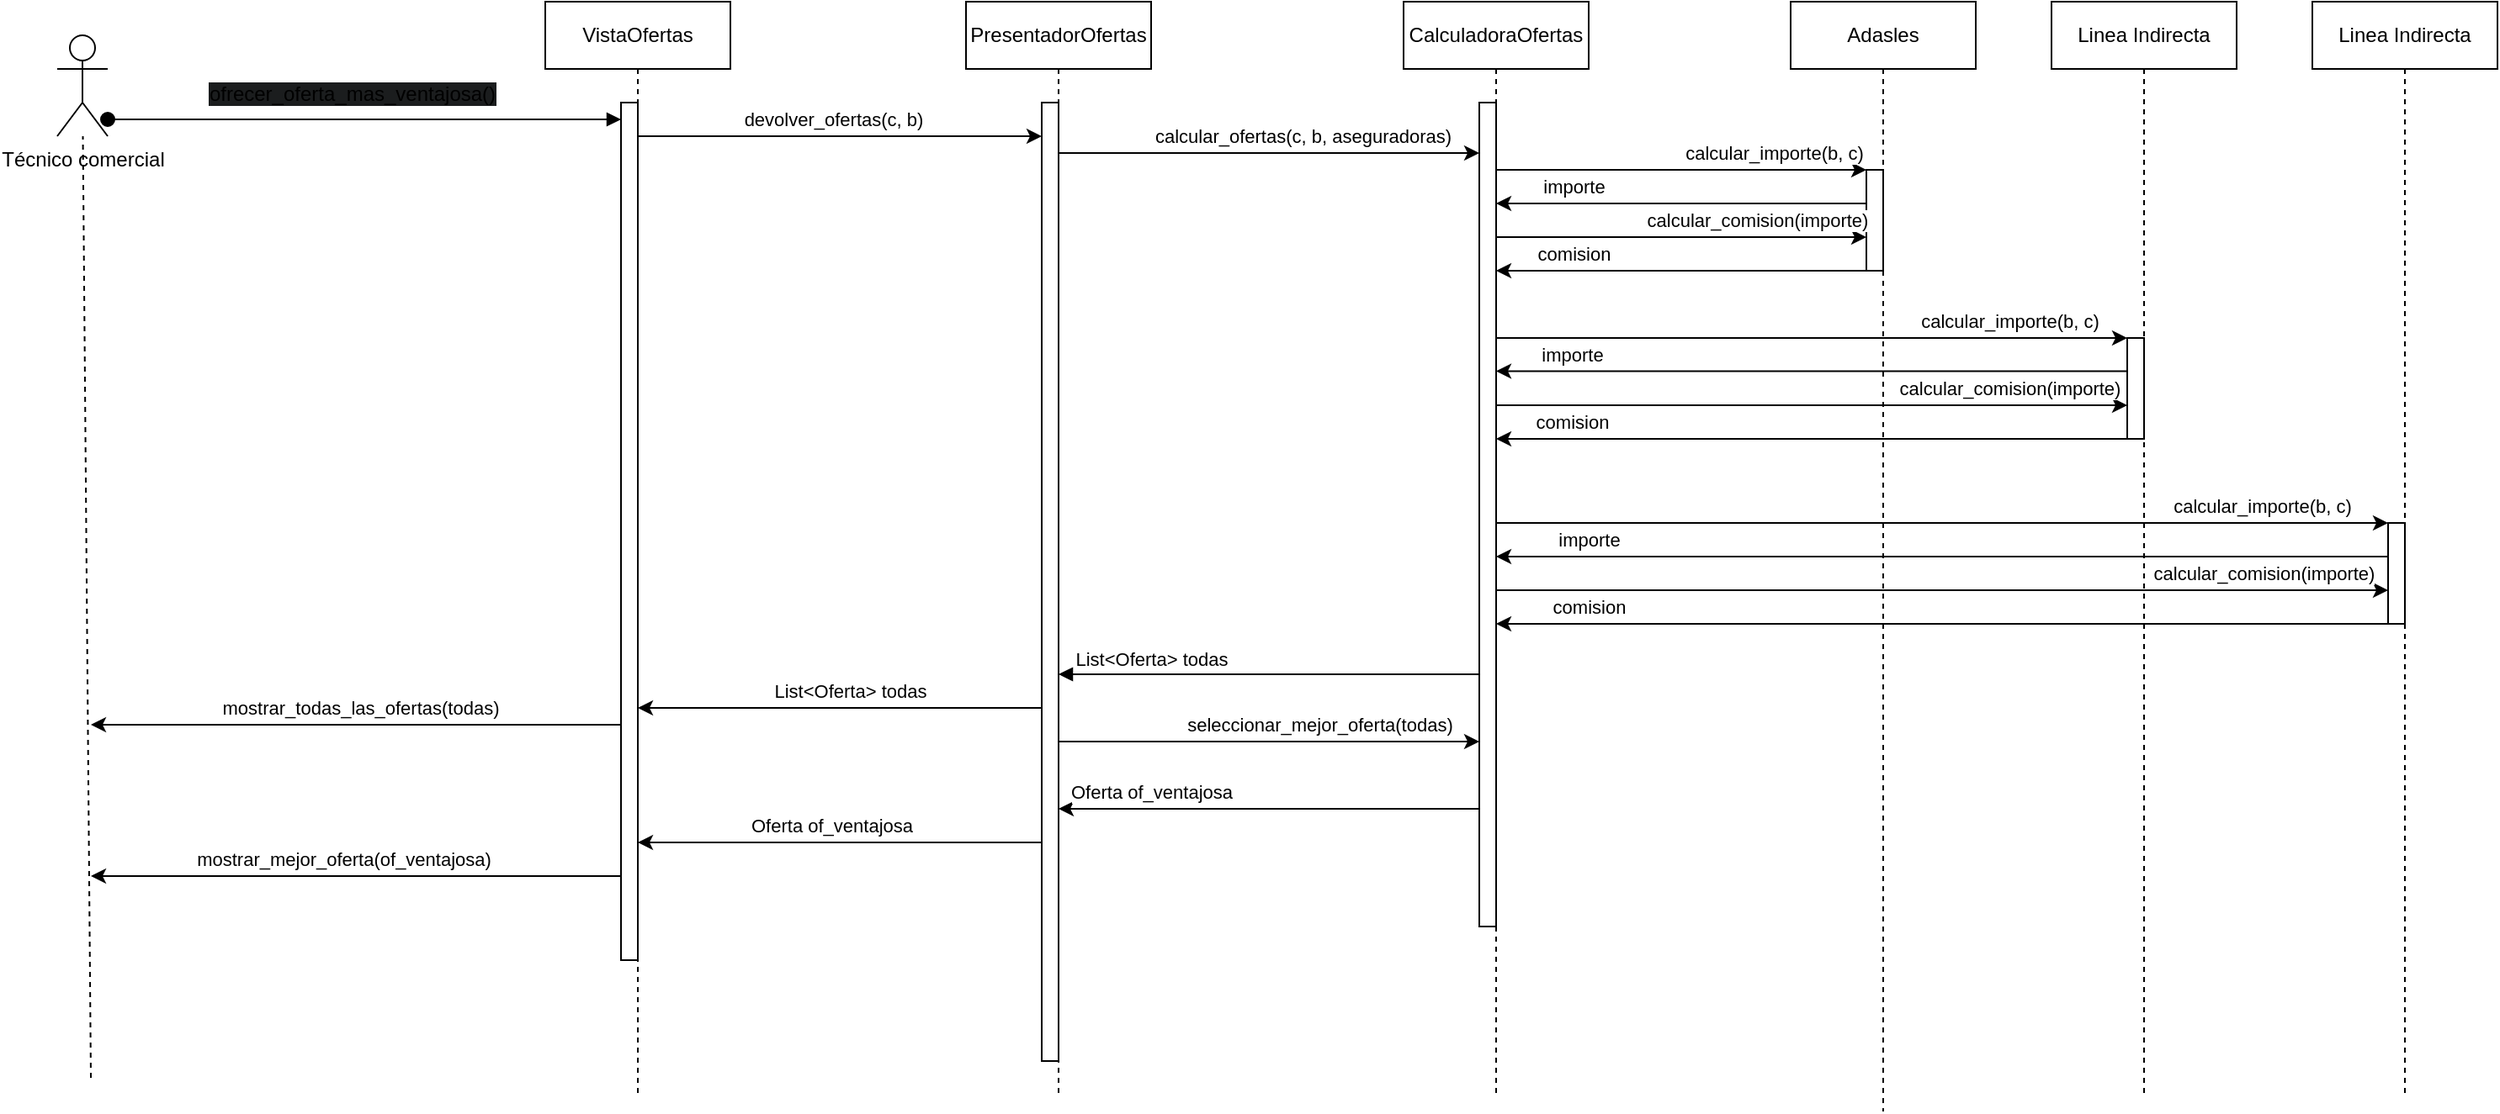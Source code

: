 <mxfile version="25.0.1">
  <diagram name="Page-1" id="2YBvvXClWsGukQMizWep">
    <mxGraphModel dx="1518" dy="731" grid="1" gridSize="10" guides="1" tooltips="1" connect="1" arrows="1" fold="1" page="1" pageScale="1" pageWidth="850" pageHeight="1100" math="0" shadow="0">
      <root>
        <mxCell id="0" />
        <mxCell id="1" parent="0" />
        <mxCell id="aM9ryv3xv72pqoxQDRHE-1" value="VistaOfertas" style="shape=umlLifeline;perimeter=lifelinePerimeter;whiteSpace=wrap;html=1;container=0;dropTarget=0;collapsible=0;recursiveResize=0;outlineConnect=0;portConstraint=eastwest;newEdgeStyle={&quot;edgeStyle&quot;:&quot;elbowEdgeStyle&quot;,&quot;elbow&quot;:&quot;vertical&quot;,&quot;curved&quot;:0,&quot;rounded&quot;:0};" parent="1" vertex="1">
          <mxGeometry x="350" y="50" width="110" height="650" as="geometry" />
        </mxCell>
        <mxCell id="2yXD6Xv8jbXRarfwbv0k-47" style="edgeStyle=elbowEdgeStyle;rounded=0;orthogonalLoop=1;jettySize=auto;html=1;elbow=vertical;curved=0;" edge="1" parent="aM9ryv3xv72pqoxQDRHE-1" source="aM9ryv3xv72pqoxQDRHE-2">
          <mxGeometry relative="1" as="geometry">
            <mxPoint x="-270" y="430" as="targetPoint" />
            <Array as="points">
              <mxPoint x="-100" y="430" />
            </Array>
          </mxGeometry>
        </mxCell>
        <mxCell id="2yXD6Xv8jbXRarfwbv0k-50" value="mostrar_todas_las_ofertas(todas)" style="edgeLabel;html=1;align=center;verticalAlign=middle;resizable=0;points=[];" vertex="1" connectable="0" parent="2yXD6Xv8jbXRarfwbv0k-47">
          <mxGeometry x="0.391" y="-4" relative="1" as="geometry">
            <mxPoint x="64" y="-6" as="offset" />
          </mxGeometry>
        </mxCell>
        <mxCell id="2yXD6Xv8jbXRarfwbv0k-51" style="edgeStyle=elbowEdgeStyle;rounded=0;orthogonalLoop=1;jettySize=auto;html=1;elbow=vertical;curved=0;" edge="1" parent="aM9ryv3xv72pqoxQDRHE-1" source="aM9ryv3xv72pqoxQDRHE-2">
          <mxGeometry relative="1" as="geometry">
            <mxPoint x="-270" y="520" as="targetPoint" />
            <Array as="points">
              <mxPoint x="-112" y="520" />
            </Array>
          </mxGeometry>
        </mxCell>
        <mxCell id="2yXD6Xv8jbXRarfwbv0k-52" value="mostrar_mejor_oferta(of_ventajosa)" style="edgeLabel;html=1;align=center;verticalAlign=middle;resizable=0;points=[];" vertex="1" connectable="0" parent="2yXD6Xv8jbXRarfwbv0k-51">
          <mxGeometry x="0.498" y="-1" relative="1" as="geometry">
            <mxPoint x="71" y="-9" as="offset" />
          </mxGeometry>
        </mxCell>
        <mxCell id="aM9ryv3xv72pqoxQDRHE-2" value="" style="html=1;points=[];perimeter=orthogonalPerimeter;outlineConnect=0;targetShapes=umlLifeline;portConstraint=eastwest;newEdgeStyle={&quot;edgeStyle&quot;:&quot;elbowEdgeStyle&quot;,&quot;elbow&quot;:&quot;vertical&quot;,&quot;curved&quot;:0,&quot;rounded&quot;:0};" parent="aM9ryv3xv72pqoxQDRHE-1" vertex="1">
          <mxGeometry x="45" y="60" width="10" height="510" as="geometry" />
        </mxCell>
        <mxCell id="aM9ryv3xv72pqoxQDRHE-5" value="CalculadoraOfertas" style="shape=umlLifeline;perimeter=lifelinePerimeter;whiteSpace=wrap;html=1;container=0;dropTarget=0;collapsible=0;recursiveResize=0;outlineConnect=0;portConstraint=eastwest;newEdgeStyle={&quot;edgeStyle&quot;:&quot;elbowEdgeStyle&quot;,&quot;elbow&quot;:&quot;vertical&quot;,&quot;curved&quot;:0,&quot;rounded&quot;:0};" parent="1" vertex="1">
          <mxGeometry x="860" y="50" width="110" height="650" as="geometry" />
        </mxCell>
        <mxCell id="aM9ryv3xv72pqoxQDRHE-6" value="" style="html=1;points=[];perimeter=orthogonalPerimeter;outlineConnect=0;targetShapes=umlLifeline;portConstraint=eastwest;newEdgeStyle={&quot;edgeStyle&quot;:&quot;elbowEdgeStyle&quot;,&quot;elbow&quot;:&quot;vertical&quot;,&quot;curved&quot;:0,&quot;rounded&quot;:0};" parent="aM9ryv3xv72pqoxQDRHE-5" vertex="1">
          <mxGeometry x="45" y="60" width="10" height="490" as="geometry" />
        </mxCell>
        <mxCell id="aM9ryv3xv72pqoxQDRHE-9" value="List&amp;lt;Oferta&amp;gt; todas" style="html=1;verticalAlign=bottom;endArrow=block;edgeStyle=elbowEdgeStyle;elbow=vertical;curved=0;rounded=0;" parent="1" source="aM9ryv3xv72pqoxQDRHE-6" target="2yXD6Xv8jbXRarfwbv0k-9" edge="1">
          <mxGeometry x="0.56" relative="1" as="geometry">
            <mxPoint x="905" y="450" as="sourcePoint" />
            <Array as="points">
              <mxPoint x="710" y="450" />
            </Array>
            <mxPoint x="655" y="450" as="targetPoint" />
            <mxPoint as="offset" />
          </mxGeometry>
        </mxCell>
        <mxCell id="cOWYxdm6_lhmXJ0_dmTx-1" value="Técnico comercial" style="shape=umlActor;verticalLabelPosition=bottom;verticalAlign=top;html=1;outlineConnect=0;" parent="1" vertex="1">
          <mxGeometry x="60" y="70" width="30" height="60" as="geometry" />
        </mxCell>
        <mxCell id="aM9ryv3xv72pqoxQDRHE-3" value="" style="html=1;verticalAlign=bottom;startArrow=oval;endArrow=block;startSize=8;edgeStyle=elbowEdgeStyle;elbow=vertical;curved=0;rounded=0;align=center;" parent="1" source="cOWYxdm6_lhmXJ0_dmTx-1" target="aM9ryv3xv72pqoxQDRHE-2" edge="1">
          <mxGeometry relative="1" as="geometry">
            <mxPoint x="345" y="120" as="sourcePoint" />
          </mxGeometry>
        </mxCell>
        <mxCell id="vEOcS_Cira35Fy7nfNPu-2" value="&lt;div style=&quot;text-align: justify;&quot;&gt;&lt;span style=&quot;font-size: 12px; background-color: rgb(27, 29, 30); text-wrap: wrap;&quot;&gt;ofrecer_oferta_mas_ventajosa()&lt;br&gt;&lt;/span&gt;&lt;/div&gt;" style="edgeLabel;html=1;align=center;verticalAlign=middle;resizable=0;points=[];" parent="aM9ryv3xv72pqoxQDRHE-3" vertex="1" connectable="0">
          <mxGeometry x="-0.074" y="3" relative="1" as="geometry">
            <mxPoint x="4" y="-12" as="offset" />
          </mxGeometry>
        </mxCell>
        <mxCell id="2yXD6Xv8jbXRarfwbv0k-1" value="Adasles" style="shape=umlLifeline;perimeter=lifelinePerimeter;whiteSpace=wrap;html=1;container=0;dropTarget=0;collapsible=0;recursiveResize=0;outlineConnect=0;portConstraint=eastwest;newEdgeStyle={&quot;edgeStyle&quot;:&quot;elbowEdgeStyle&quot;,&quot;elbow&quot;:&quot;vertical&quot;,&quot;curved&quot;:0,&quot;rounded&quot;:0};" vertex="1" parent="1">
          <mxGeometry x="1090" y="50" width="110" height="660" as="geometry" />
        </mxCell>
        <mxCell id="2yXD6Xv8jbXRarfwbv0k-2" value="" style="html=1;points=[];perimeter=orthogonalPerimeter;outlineConnect=0;targetShapes=umlLifeline;portConstraint=eastwest;newEdgeStyle={&quot;edgeStyle&quot;:&quot;elbowEdgeStyle&quot;,&quot;elbow&quot;:&quot;vertical&quot;,&quot;curved&quot;:0,&quot;rounded&quot;:0};" vertex="1" parent="2yXD6Xv8jbXRarfwbv0k-1">
          <mxGeometry x="45" y="100" width="10" height="60" as="geometry" />
        </mxCell>
        <mxCell id="2yXD6Xv8jbXRarfwbv0k-3" style="edgeStyle=elbowEdgeStyle;rounded=0;orthogonalLoop=1;jettySize=auto;html=1;elbow=vertical;curved=0;" edge="1" parent="1" source="2yXD6Xv8jbXRarfwbv0k-9" target="aM9ryv3xv72pqoxQDRHE-6">
          <mxGeometry relative="1" as="geometry">
            <mxPoint x="650" y="130" as="sourcePoint" />
            <mxPoint x="870" y="130" as="targetPoint" />
            <Array as="points">
              <mxPoint x="765" y="140" />
            </Array>
          </mxGeometry>
        </mxCell>
        <mxCell id="2yXD6Xv8jbXRarfwbv0k-5" value="calcular_ofertas(c, b, aseguradoras)" style="edgeLabel;html=1;align=center;verticalAlign=middle;resizable=0;points=[];" vertex="1" connectable="0" parent="2yXD6Xv8jbXRarfwbv0k-3">
          <mxGeometry x="-0.223" y="-2" relative="1" as="geometry">
            <mxPoint x="48" y="-12" as="offset" />
          </mxGeometry>
        </mxCell>
        <mxCell id="2yXD6Xv8jbXRarfwbv0k-4" style="edgeStyle=elbowEdgeStyle;rounded=0;orthogonalLoop=1;jettySize=auto;html=1;elbow=horizontal;curved=0;" edge="1" parent="1" source="aM9ryv3xv72pqoxQDRHE-6" target="2yXD6Xv8jbXRarfwbv0k-2">
          <mxGeometry relative="1" as="geometry">
            <mxPoint x="1010" y="130" as="targetPoint" />
            <Array as="points">
              <mxPoint x="1020" y="150" />
            </Array>
          </mxGeometry>
        </mxCell>
        <mxCell id="2yXD6Xv8jbXRarfwbv0k-26" value="calcular_importe(b, c)" style="edgeLabel;html=1;align=center;verticalAlign=middle;resizable=0;points=[];" vertex="1" connectable="0" parent="2yXD6Xv8jbXRarfwbv0k-4">
          <mxGeometry x="0.236" y="2" relative="1" as="geometry">
            <mxPoint x="29" y="-8" as="offset" />
          </mxGeometry>
        </mxCell>
        <mxCell id="2yXD6Xv8jbXRarfwbv0k-8" value="PresentadorOfertas" style="shape=umlLifeline;perimeter=lifelinePerimeter;whiteSpace=wrap;html=1;container=0;dropTarget=0;collapsible=0;recursiveResize=0;outlineConnect=0;portConstraint=eastwest;newEdgeStyle={&quot;edgeStyle&quot;:&quot;elbowEdgeStyle&quot;,&quot;elbow&quot;:&quot;vertical&quot;,&quot;curved&quot;:0,&quot;rounded&quot;:0};" vertex="1" parent="1">
          <mxGeometry x="600" y="50" width="110" height="650" as="geometry" />
        </mxCell>
        <mxCell id="2yXD6Xv8jbXRarfwbv0k-9" value="" style="html=1;points=[];perimeter=orthogonalPerimeter;outlineConnect=0;targetShapes=umlLifeline;portConstraint=eastwest;newEdgeStyle={&quot;edgeStyle&quot;:&quot;elbowEdgeStyle&quot;,&quot;elbow&quot;:&quot;vertical&quot;,&quot;curved&quot;:0,&quot;rounded&quot;:0};" vertex="1" parent="2yXD6Xv8jbXRarfwbv0k-8">
          <mxGeometry x="45" y="60" width="10" height="570" as="geometry" />
        </mxCell>
        <mxCell id="2yXD6Xv8jbXRarfwbv0k-12" style="edgeStyle=elbowEdgeStyle;rounded=0;orthogonalLoop=1;jettySize=auto;html=1;elbow=vertical;curved=0;" edge="1" parent="1" source="aM9ryv3xv72pqoxQDRHE-2" target="2yXD6Xv8jbXRarfwbv0k-9">
          <mxGeometry relative="1" as="geometry">
            <Array as="points">
              <mxPoint x="530" y="130" />
            </Array>
          </mxGeometry>
        </mxCell>
        <mxCell id="2yXD6Xv8jbXRarfwbv0k-13" value="devolver_ofertas(c, b)" style="edgeLabel;html=1;align=center;verticalAlign=middle;resizable=0;points=[];" vertex="1" connectable="0" parent="2yXD6Xv8jbXRarfwbv0k-12">
          <mxGeometry x="-0.202" relative="1" as="geometry">
            <mxPoint x="20" y="-10" as="offset" />
          </mxGeometry>
        </mxCell>
        <mxCell id="2yXD6Xv8jbXRarfwbv0k-14" style="edgeStyle=elbowEdgeStyle;rounded=0;orthogonalLoop=1;jettySize=auto;html=1;elbow=vertical;curved=0;" edge="1" parent="1" source="2yXD6Xv8jbXRarfwbv0k-2" target="aM9ryv3xv72pqoxQDRHE-6">
          <mxGeometry relative="1" as="geometry">
            <mxPoint x="1135" y="170" as="sourcePoint" />
            <mxPoint x="914.929" y="170" as="targetPoint" />
            <Array as="points">
              <mxPoint x="1050" y="170" />
            </Array>
          </mxGeometry>
        </mxCell>
        <mxCell id="2yXD6Xv8jbXRarfwbv0k-15" value="importe" style="edgeLabel;html=1;align=center;verticalAlign=middle;resizable=0;points=[];" vertex="1" connectable="0" parent="2yXD6Xv8jbXRarfwbv0k-14">
          <mxGeometry x="0.215" y="2" relative="1" as="geometry">
            <mxPoint x="-41" y="-12" as="offset" />
          </mxGeometry>
        </mxCell>
        <mxCell id="2yXD6Xv8jbXRarfwbv0k-17" value="Linea Indirecta" style="shape=umlLifeline;perimeter=lifelinePerimeter;whiteSpace=wrap;html=1;container=0;dropTarget=0;collapsible=0;recursiveResize=0;outlineConnect=0;portConstraint=eastwest;newEdgeStyle={&quot;edgeStyle&quot;:&quot;elbowEdgeStyle&quot;,&quot;elbow&quot;:&quot;vertical&quot;,&quot;curved&quot;:0,&quot;rounded&quot;:0};" vertex="1" parent="1">
          <mxGeometry x="1245" y="50" width="110" height="650" as="geometry" />
        </mxCell>
        <mxCell id="2yXD6Xv8jbXRarfwbv0k-18" value="" style="html=1;points=[];perimeter=orthogonalPerimeter;outlineConnect=0;targetShapes=umlLifeline;portConstraint=eastwest;newEdgeStyle={&quot;edgeStyle&quot;:&quot;elbowEdgeStyle&quot;,&quot;elbow&quot;:&quot;vertical&quot;,&quot;curved&quot;:0,&quot;rounded&quot;:0};" vertex="1" parent="2yXD6Xv8jbXRarfwbv0k-17">
          <mxGeometry x="45" y="200" width="10" height="60" as="geometry" />
        </mxCell>
        <mxCell id="2yXD6Xv8jbXRarfwbv0k-19" style="edgeStyle=elbowEdgeStyle;rounded=0;orthogonalLoop=1;jettySize=auto;html=1;elbow=horizontal;curved=0;" edge="1" parent="1" target="2yXD6Xv8jbXRarfwbv0k-18" source="aM9ryv3xv72pqoxQDRHE-6">
          <mxGeometry relative="1" as="geometry">
            <mxPoint x="909.999" y="250" as="sourcePoint" />
            <mxPoint x="1285.07" y="250" as="targetPoint" />
            <Array as="points">
              <mxPoint x="1030.07" y="250" />
            </Array>
          </mxGeometry>
        </mxCell>
        <mxCell id="2yXD6Xv8jbXRarfwbv0k-20" value="calcular_importe(b, c)" style="edgeLabel;html=1;align=center;verticalAlign=middle;resizable=0;points=[];" vertex="1" connectable="0" parent="2yXD6Xv8jbXRarfwbv0k-19">
          <mxGeometry x="0.21" y="1" relative="1" as="geometry">
            <mxPoint x="78" y="-9" as="offset" />
          </mxGeometry>
        </mxCell>
        <mxCell id="2yXD6Xv8jbXRarfwbv0k-21" style="edgeStyle=elbowEdgeStyle;rounded=0;orthogonalLoop=1;jettySize=auto;html=1;elbow=vertical;curved=0;" edge="1" parent="1" source="2yXD6Xv8jbXRarfwbv0k-18" target="aM9ryv3xv72pqoxQDRHE-6">
          <mxGeometry relative="1" as="geometry">
            <mxPoint x="1060" y="269.71" as="targetPoint" />
            <Array as="points">
              <mxPoint x="1195" y="269.71" />
            </Array>
            <mxPoint x="1280" y="269.71" as="sourcePoint" />
          </mxGeometry>
        </mxCell>
        <mxCell id="2yXD6Xv8jbXRarfwbv0k-22" value="importe" style="edgeLabel;html=1;align=center;verticalAlign=middle;resizable=0;points=[];" vertex="1" connectable="0" parent="2yXD6Xv8jbXRarfwbv0k-21">
          <mxGeometry x="0.215" y="2" relative="1" as="geometry">
            <mxPoint x="-102" y="-12" as="offset" />
          </mxGeometry>
        </mxCell>
        <mxCell id="2yXD6Xv8jbXRarfwbv0k-24" style="edgeStyle=elbowEdgeStyle;rounded=0;orthogonalLoop=1;jettySize=auto;html=1;elbow=horizontal;curved=0;" edge="1" parent="1" source="aM9ryv3xv72pqoxQDRHE-6" target="2yXD6Xv8jbXRarfwbv0k-2">
          <mxGeometry relative="1" as="geometry">
            <mxPoint x="915" y="190" as="sourcePoint" />
            <mxPoint x="1135" y="190" as="targetPoint" />
            <Array as="points">
              <mxPoint x="1025" y="190" />
            </Array>
          </mxGeometry>
        </mxCell>
        <mxCell id="2yXD6Xv8jbXRarfwbv0k-25" value="calcular_comision(importe)" style="edgeLabel;html=1;align=center;verticalAlign=middle;resizable=0;points=[];" vertex="1" connectable="0" parent="2yXD6Xv8jbXRarfwbv0k-24">
          <mxGeometry x="0.21" y="1" relative="1" as="geometry">
            <mxPoint x="22" y="-9" as="offset" />
          </mxGeometry>
        </mxCell>
        <mxCell id="2yXD6Xv8jbXRarfwbv0k-27" style="edgeStyle=elbowEdgeStyle;rounded=0;orthogonalLoop=1;jettySize=auto;html=1;elbow=vertical;curved=0;" edge="1" parent="1" source="2yXD6Xv8jbXRarfwbv0k-2" target="aM9ryv3xv72pqoxQDRHE-6">
          <mxGeometry relative="1" as="geometry">
            <mxPoint x="1135" y="210" as="sourcePoint" />
            <mxPoint x="915" y="210" as="targetPoint" />
            <Array as="points">
              <mxPoint x="1060" y="210" />
            </Array>
          </mxGeometry>
        </mxCell>
        <mxCell id="2yXD6Xv8jbXRarfwbv0k-28" value="comision" style="edgeLabel;html=1;align=center;verticalAlign=middle;resizable=0;points=[];" vertex="1" connectable="0" parent="2yXD6Xv8jbXRarfwbv0k-27">
          <mxGeometry x="0.215" y="2" relative="1" as="geometry">
            <mxPoint x="-41" y="-12" as="offset" />
          </mxGeometry>
        </mxCell>
        <mxCell id="2yXD6Xv8jbXRarfwbv0k-29" style="edgeStyle=elbowEdgeStyle;rounded=0;orthogonalLoop=1;jettySize=auto;html=1;elbow=horizontal;curved=0;" edge="1" parent="1" source="aM9ryv3xv72pqoxQDRHE-6" target="2yXD6Xv8jbXRarfwbv0k-18">
          <mxGeometry relative="1" as="geometry">
            <mxPoint x="909.999" y="280" as="sourcePoint" />
            <mxPoint x="1285.07" y="280" as="targetPoint" />
            <Array as="points">
              <mxPoint x="1030" y="290" />
            </Array>
          </mxGeometry>
        </mxCell>
        <mxCell id="2yXD6Xv8jbXRarfwbv0k-30" value="calcular_comision(importe)" style="edgeLabel;html=1;align=center;verticalAlign=middle;resizable=0;points=[];" vertex="1" connectable="0" parent="2yXD6Xv8jbXRarfwbv0k-29">
          <mxGeometry x="0.21" y="1" relative="1" as="geometry">
            <mxPoint x="78" y="-9" as="offset" />
          </mxGeometry>
        </mxCell>
        <mxCell id="2yXD6Xv8jbXRarfwbv0k-31" style="edgeStyle=elbowEdgeStyle;rounded=0;orthogonalLoop=1;jettySize=auto;html=1;elbow=vertical;curved=0;" edge="1" parent="1" source="2yXD6Xv8jbXRarfwbv0k-18" target="aM9ryv3xv72pqoxQDRHE-6">
          <mxGeometry relative="1" as="geometry">
            <mxPoint x="920" y="310.29" as="targetPoint" />
            <Array as="points">
              <mxPoint x="1130" y="310" />
              <mxPoint x="1260" y="320" />
            </Array>
            <mxPoint x="1295" y="310.29" as="sourcePoint" />
          </mxGeometry>
        </mxCell>
        <mxCell id="2yXD6Xv8jbXRarfwbv0k-34" value="comision" style="edgeLabel;html=1;align=center;verticalAlign=middle;resizable=0;points=[];" vertex="1" connectable="0" parent="2yXD6Xv8jbXRarfwbv0k-31">
          <mxGeometry x="0.064" y="-2" relative="1" as="geometry">
            <mxPoint x="-131" y="-8" as="offset" />
          </mxGeometry>
        </mxCell>
        <mxCell id="2yXD6Xv8jbXRarfwbv0k-35" value="Linea Indirecta" style="shape=umlLifeline;perimeter=lifelinePerimeter;whiteSpace=wrap;html=1;container=0;dropTarget=0;collapsible=0;recursiveResize=0;outlineConnect=0;portConstraint=eastwest;newEdgeStyle={&quot;edgeStyle&quot;:&quot;elbowEdgeStyle&quot;,&quot;elbow&quot;:&quot;vertical&quot;,&quot;curved&quot;:0,&quot;rounded&quot;:0};" vertex="1" parent="1">
          <mxGeometry x="1400" y="50" width="110" height="650" as="geometry" />
        </mxCell>
        <mxCell id="2yXD6Xv8jbXRarfwbv0k-36" value="" style="html=1;points=[];perimeter=orthogonalPerimeter;outlineConnect=0;targetShapes=umlLifeline;portConstraint=eastwest;newEdgeStyle={&quot;edgeStyle&quot;:&quot;elbowEdgeStyle&quot;,&quot;elbow&quot;:&quot;vertical&quot;,&quot;curved&quot;:0,&quot;rounded&quot;:0};" vertex="1" parent="2yXD6Xv8jbXRarfwbv0k-35">
          <mxGeometry x="45" y="310" width="10" height="60" as="geometry" />
        </mxCell>
        <mxCell id="2yXD6Xv8jbXRarfwbv0k-37" style="edgeStyle=elbowEdgeStyle;rounded=0;orthogonalLoop=1;jettySize=auto;html=1;elbow=vertical;curved=0;" edge="1" parent="1" source="aM9ryv3xv72pqoxQDRHE-6" target="2yXD6Xv8jbXRarfwbv0k-36">
          <mxGeometry relative="1" as="geometry">
            <mxPoint x="915" y="400" as="sourcePoint" />
            <Array as="points">
              <mxPoint x="1180" y="400" />
            </Array>
          </mxGeometry>
        </mxCell>
        <mxCell id="2yXD6Xv8jbXRarfwbv0k-40" value="calcular_comision(importe)" style="edgeLabel;html=1;align=center;verticalAlign=middle;resizable=0;points=[];" vertex="1" connectable="0" parent="2yXD6Xv8jbXRarfwbv0k-37">
          <mxGeometry x="-0.044" relative="1" as="geometry">
            <mxPoint x="202" y="-10" as="offset" />
          </mxGeometry>
        </mxCell>
        <mxCell id="2yXD6Xv8jbXRarfwbv0k-38" style="edgeStyle=elbowEdgeStyle;rounded=0;orthogonalLoop=1;jettySize=auto;html=1;elbow=vertical;curved=0;" edge="1" parent="1" source="aM9ryv3xv72pqoxQDRHE-6" target="2yXD6Xv8jbXRarfwbv0k-36">
          <mxGeometry relative="1" as="geometry">
            <mxPoint x="915" y="360" as="sourcePoint" />
            <Array as="points">
              <mxPoint x="1180" y="360" />
            </Array>
          </mxGeometry>
        </mxCell>
        <mxCell id="2yXD6Xv8jbXRarfwbv0k-39" value="calcular_importe(b, c)" style="edgeLabel;html=1;align=center;verticalAlign=middle;resizable=0;points=[];" vertex="1" connectable="0" parent="2yXD6Xv8jbXRarfwbv0k-38">
          <mxGeometry x="-0.098" y="-2" relative="1" as="geometry">
            <mxPoint x="216" y="-12" as="offset" />
          </mxGeometry>
        </mxCell>
        <mxCell id="2yXD6Xv8jbXRarfwbv0k-41" style="edgeStyle=elbowEdgeStyle;rounded=0;orthogonalLoop=1;jettySize=auto;html=1;elbow=vertical;curved=0;" edge="1" parent="1" source="2yXD6Xv8jbXRarfwbv0k-36" target="aM9ryv3xv72pqoxQDRHE-6">
          <mxGeometry relative="1" as="geometry">
            <mxPoint x="915" y="380" as="targetPoint" />
            <Array as="points">
              <mxPoint x="1180" y="380" />
            </Array>
          </mxGeometry>
        </mxCell>
        <mxCell id="2yXD6Xv8jbXRarfwbv0k-42" value="importe" style="edgeLabel;html=1;align=center;verticalAlign=middle;resizable=0;points=[];" vertex="1" connectable="0" parent="2yXD6Xv8jbXRarfwbv0k-41">
          <mxGeometry x="0.286" y="-1" relative="1" as="geometry">
            <mxPoint x="-134" y="-9" as="offset" />
          </mxGeometry>
        </mxCell>
        <mxCell id="2yXD6Xv8jbXRarfwbv0k-43" style="edgeStyle=elbowEdgeStyle;rounded=0;orthogonalLoop=1;jettySize=auto;html=1;elbow=vertical;curved=0;" edge="1" parent="1" source="2yXD6Xv8jbXRarfwbv0k-36" target="aM9ryv3xv72pqoxQDRHE-6">
          <mxGeometry relative="1" as="geometry">
            <mxPoint x="915" y="420" as="targetPoint" />
            <Array as="points">
              <mxPoint x="1180" y="420" />
            </Array>
          </mxGeometry>
        </mxCell>
        <mxCell id="2yXD6Xv8jbXRarfwbv0k-44" value="comision" style="edgeLabel;html=1;align=center;verticalAlign=middle;resizable=0;points=[];" vertex="1" connectable="0" parent="2yXD6Xv8jbXRarfwbv0k-43">
          <mxGeometry x="0.154" relative="1" as="geometry">
            <mxPoint x="-169" y="-10" as="offset" />
          </mxGeometry>
        </mxCell>
        <mxCell id="2yXD6Xv8jbXRarfwbv0k-45" style="edgeStyle=elbowEdgeStyle;rounded=0;orthogonalLoop=1;jettySize=auto;html=1;elbow=vertical;curved=0;" edge="1" parent="1" source="2yXD6Xv8jbXRarfwbv0k-9" target="aM9ryv3xv72pqoxQDRHE-2">
          <mxGeometry relative="1" as="geometry">
            <Array as="points">
              <mxPoint x="510" y="470" />
            </Array>
          </mxGeometry>
        </mxCell>
        <mxCell id="2yXD6Xv8jbXRarfwbv0k-46" value="List&amp;lt;Oferta&amp;gt; todas" style="edgeLabel;html=1;align=center;verticalAlign=middle;resizable=0;points=[];" vertex="1" connectable="0" parent="2yXD6Xv8jbXRarfwbv0k-45">
          <mxGeometry x="0.181" y="-2" relative="1" as="geometry">
            <mxPoint x="27" y="-8" as="offset" />
          </mxGeometry>
        </mxCell>
        <mxCell id="2yXD6Xv8jbXRarfwbv0k-49" value="" style="endArrow=none;dashed=1;html=1;rounded=0;" edge="1" parent="1" target="cOWYxdm6_lhmXJ0_dmTx-1">
          <mxGeometry width="50" height="50" relative="1" as="geometry">
            <mxPoint x="80" y="690" as="sourcePoint" />
            <mxPoint x="120" y="200" as="targetPoint" />
          </mxGeometry>
        </mxCell>
        <mxCell id="2yXD6Xv8jbXRarfwbv0k-53" style="edgeStyle=elbowEdgeStyle;rounded=0;orthogonalLoop=1;jettySize=auto;html=1;elbow=vertical;curved=0;" edge="1" parent="1" source="2yXD6Xv8jbXRarfwbv0k-9" target="aM9ryv3xv72pqoxQDRHE-6">
          <mxGeometry relative="1" as="geometry">
            <Array as="points">
              <mxPoint x="780" y="490" />
            </Array>
          </mxGeometry>
        </mxCell>
        <mxCell id="2yXD6Xv8jbXRarfwbv0k-54" value="seleccionar_mejor_oferta(todas)" style="edgeLabel;html=1;align=center;verticalAlign=middle;resizable=0;points=[];" vertex="1" connectable="0" parent="2yXD6Xv8jbXRarfwbv0k-53">
          <mxGeometry x="-0.336" y="2" relative="1" as="geometry">
            <mxPoint x="72" y="-8" as="offset" />
          </mxGeometry>
        </mxCell>
        <mxCell id="2yXD6Xv8jbXRarfwbv0k-55" style="edgeStyle=elbowEdgeStyle;rounded=0;orthogonalLoop=1;jettySize=auto;html=1;elbow=vertical;curved=0;" edge="1" parent="1" source="aM9ryv3xv72pqoxQDRHE-6" target="2yXD6Xv8jbXRarfwbv0k-9">
          <mxGeometry relative="1" as="geometry">
            <Array as="points">
              <mxPoint x="760" y="530" />
            </Array>
          </mxGeometry>
        </mxCell>
        <mxCell id="2yXD6Xv8jbXRarfwbv0k-56" value="Oferta of_ventajosa" style="edgeLabel;html=1;align=center;verticalAlign=middle;resizable=0;points=[];" vertex="1" connectable="0" parent="2yXD6Xv8jbXRarfwbv0k-55">
          <mxGeometry x="0.4" y="-2" relative="1" as="geometry">
            <mxPoint x="-20" y="-8" as="offset" />
          </mxGeometry>
        </mxCell>
        <mxCell id="2yXD6Xv8jbXRarfwbv0k-57" style="edgeStyle=elbowEdgeStyle;rounded=0;orthogonalLoop=1;jettySize=auto;html=1;elbow=vertical;curved=0;" edge="1" parent="1" source="2yXD6Xv8jbXRarfwbv0k-9" target="aM9ryv3xv72pqoxQDRHE-2">
          <mxGeometry relative="1" as="geometry">
            <Array as="points">
              <mxPoint x="510" y="550" />
            </Array>
          </mxGeometry>
        </mxCell>
        <mxCell id="2yXD6Xv8jbXRarfwbv0k-58" value="Oferta of_ventajosa" style="edgeLabel;html=1;align=center;verticalAlign=middle;resizable=0;points=[];" vertex="1" connectable="0" parent="2yXD6Xv8jbXRarfwbv0k-57">
          <mxGeometry x="0.6" y="-2" relative="1" as="geometry">
            <mxPoint x="67" y="-8" as="offset" />
          </mxGeometry>
        </mxCell>
      </root>
    </mxGraphModel>
  </diagram>
</mxfile>
